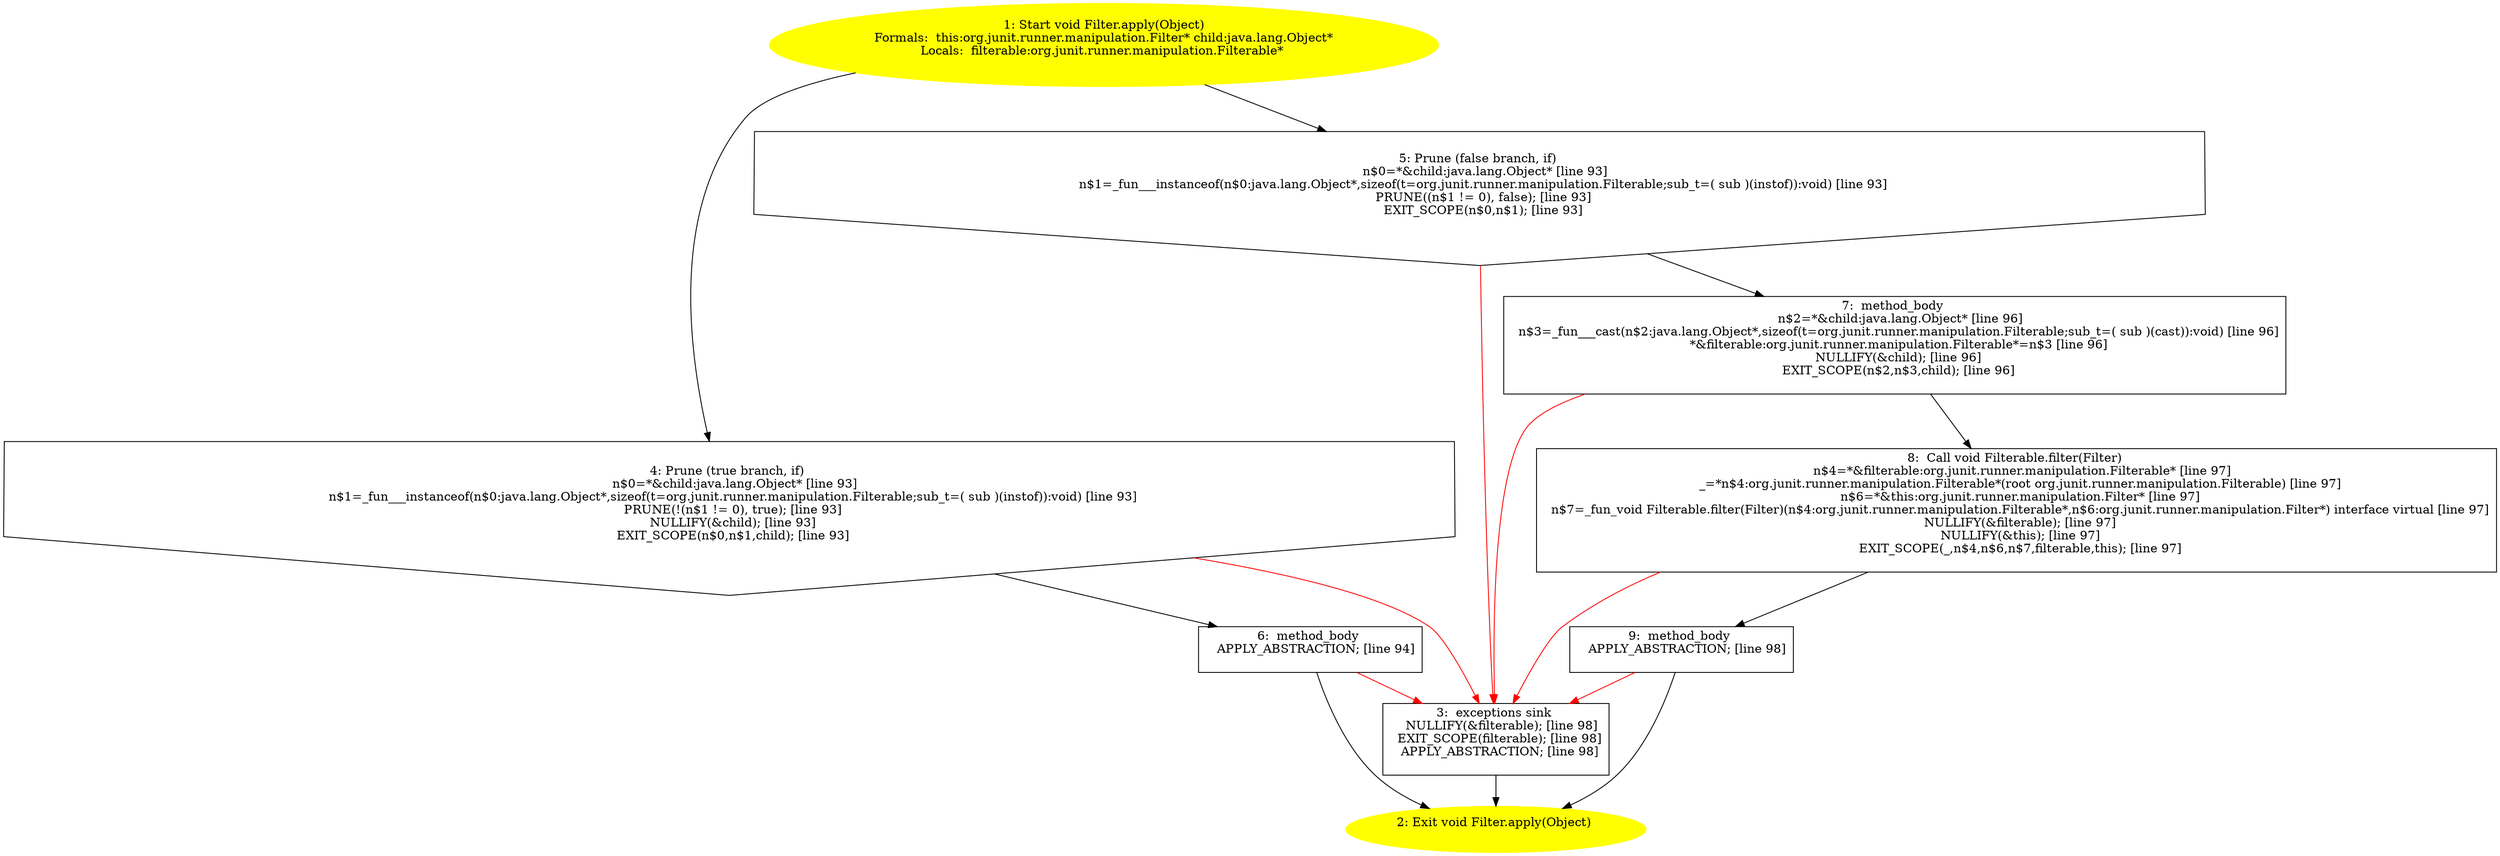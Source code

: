 /* @generated */
digraph cfg {
"org.junit.runner.manipulation.Filter.apply(java.lang.Object):void.86ac9848b82a2478f9bbf787f4c8c25f_1" [label="1: Start void Filter.apply(Object)\nFormals:  this:org.junit.runner.manipulation.Filter* child:java.lang.Object*\nLocals:  filterable:org.junit.runner.manipulation.Filterable* \n  " color=yellow style=filled]
	

	 "org.junit.runner.manipulation.Filter.apply(java.lang.Object):void.86ac9848b82a2478f9bbf787f4c8c25f_1" -> "org.junit.runner.manipulation.Filter.apply(java.lang.Object):void.86ac9848b82a2478f9bbf787f4c8c25f_4" ;
	 "org.junit.runner.manipulation.Filter.apply(java.lang.Object):void.86ac9848b82a2478f9bbf787f4c8c25f_1" -> "org.junit.runner.manipulation.Filter.apply(java.lang.Object):void.86ac9848b82a2478f9bbf787f4c8c25f_5" ;
"org.junit.runner.manipulation.Filter.apply(java.lang.Object):void.86ac9848b82a2478f9bbf787f4c8c25f_2" [label="2: Exit void Filter.apply(Object) \n  " color=yellow style=filled]
	

"org.junit.runner.manipulation.Filter.apply(java.lang.Object):void.86ac9848b82a2478f9bbf787f4c8c25f_3" [label="3:  exceptions sink \n   NULLIFY(&filterable); [line 98]\n  EXIT_SCOPE(filterable); [line 98]\n  APPLY_ABSTRACTION; [line 98]\n " shape="box"]
	

	 "org.junit.runner.manipulation.Filter.apply(java.lang.Object):void.86ac9848b82a2478f9bbf787f4c8c25f_3" -> "org.junit.runner.manipulation.Filter.apply(java.lang.Object):void.86ac9848b82a2478f9bbf787f4c8c25f_2" ;
"org.junit.runner.manipulation.Filter.apply(java.lang.Object):void.86ac9848b82a2478f9bbf787f4c8c25f_4" [label="4: Prune (true branch, if) \n   n$0=*&child:java.lang.Object* [line 93]\n  n$1=_fun___instanceof(n$0:java.lang.Object*,sizeof(t=org.junit.runner.manipulation.Filterable;sub_t=( sub )(instof)):void) [line 93]\n  PRUNE(!(n$1 != 0), true); [line 93]\n  NULLIFY(&child); [line 93]\n  EXIT_SCOPE(n$0,n$1,child); [line 93]\n " shape="invhouse"]
	

	 "org.junit.runner.manipulation.Filter.apply(java.lang.Object):void.86ac9848b82a2478f9bbf787f4c8c25f_4" -> "org.junit.runner.manipulation.Filter.apply(java.lang.Object):void.86ac9848b82a2478f9bbf787f4c8c25f_6" ;
	 "org.junit.runner.manipulation.Filter.apply(java.lang.Object):void.86ac9848b82a2478f9bbf787f4c8c25f_4" -> "org.junit.runner.manipulation.Filter.apply(java.lang.Object):void.86ac9848b82a2478f9bbf787f4c8c25f_3" [color="red" ];
"org.junit.runner.manipulation.Filter.apply(java.lang.Object):void.86ac9848b82a2478f9bbf787f4c8c25f_5" [label="5: Prune (false branch, if) \n   n$0=*&child:java.lang.Object* [line 93]\n  n$1=_fun___instanceof(n$0:java.lang.Object*,sizeof(t=org.junit.runner.manipulation.Filterable;sub_t=( sub )(instof)):void) [line 93]\n  PRUNE((n$1 != 0), false); [line 93]\n  EXIT_SCOPE(n$0,n$1); [line 93]\n " shape="invhouse"]
	

	 "org.junit.runner.manipulation.Filter.apply(java.lang.Object):void.86ac9848b82a2478f9bbf787f4c8c25f_5" -> "org.junit.runner.manipulation.Filter.apply(java.lang.Object):void.86ac9848b82a2478f9bbf787f4c8c25f_7" ;
	 "org.junit.runner.manipulation.Filter.apply(java.lang.Object):void.86ac9848b82a2478f9bbf787f4c8c25f_5" -> "org.junit.runner.manipulation.Filter.apply(java.lang.Object):void.86ac9848b82a2478f9bbf787f4c8c25f_3" [color="red" ];
"org.junit.runner.manipulation.Filter.apply(java.lang.Object):void.86ac9848b82a2478f9bbf787f4c8c25f_6" [label="6:  method_body \n   APPLY_ABSTRACTION; [line 94]\n " shape="box"]
	

	 "org.junit.runner.manipulation.Filter.apply(java.lang.Object):void.86ac9848b82a2478f9bbf787f4c8c25f_6" -> "org.junit.runner.manipulation.Filter.apply(java.lang.Object):void.86ac9848b82a2478f9bbf787f4c8c25f_2" ;
	 "org.junit.runner.manipulation.Filter.apply(java.lang.Object):void.86ac9848b82a2478f9bbf787f4c8c25f_6" -> "org.junit.runner.manipulation.Filter.apply(java.lang.Object):void.86ac9848b82a2478f9bbf787f4c8c25f_3" [color="red" ];
"org.junit.runner.manipulation.Filter.apply(java.lang.Object):void.86ac9848b82a2478f9bbf787f4c8c25f_7" [label="7:  method_body \n   n$2=*&child:java.lang.Object* [line 96]\n  n$3=_fun___cast(n$2:java.lang.Object*,sizeof(t=org.junit.runner.manipulation.Filterable;sub_t=( sub )(cast)):void) [line 96]\n  *&filterable:org.junit.runner.manipulation.Filterable*=n$3 [line 96]\n  NULLIFY(&child); [line 96]\n  EXIT_SCOPE(n$2,n$3,child); [line 96]\n " shape="box"]
	

	 "org.junit.runner.manipulation.Filter.apply(java.lang.Object):void.86ac9848b82a2478f9bbf787f4c8c25f_7" -> "org.junit.runner.manipulation.Filter.apply(java.lang.Object):void.86ac9848b82a2478f9bbf787f4c8c25f_8" ;
	 "org.junit.runner.manipulation.Filter.apply(java.lang.Object):void.86ac9848b82a2478f9bbf787f4c8c25f_7" -> "org.junit.runner.manipulation.Filter.apply(java.lang.Object):void.86ac9848b82a2478f9bbf787f4c8c25f_3" [color="red" ];
"org.junit.runner.manipulation.Filter.apply(java.lang.Object):void.86ac9848b82a2478f9bbf787f4c8c25f_8" [label="8:  Call void Filterable.filter(Filter) \n   n$4=*&filterable:org.junit.runner.manipulation.Filterable* [line 97]\n  _=*n$4:org.junit.runner.manipulation.Filterable*(root org.junit.runner.manipulation.Filterable) [line 97]\n  n$6=*&this:org.junit.runner.manipulation.Filter* [line 97]\n  n$7=_fun_void Filterable.filter(Filter)(n$4:org.junit.runner.manipulation.Filterable*,n$6:org.junit.runner.manipulation.Filter*) interface virtual [line 97]\n  NULLIFY(&filterable); [line 97]\n  NULLIFY(&this); [line 97]\n  EXIT_SCOPE(_,n$4,n$6,n$7,filterable,this); [line 97]\n " shape="box"]
	

	 "org.junit.runner.manipulation.Filter.apply(java.lang.Object):void.86ac9848b82a2478f9bbf787f4c8c25f_8" -> "org.junit.runner.manipulation.Filter.apply(java.lang.Object):void.86ac9848b82a2478f9bbf787f4c8c25f_9" ;
	 "org.junit.runner.manipulation.Filter.apply(java.lang.Object):void.86ac9848b82a2478f9bbf787f4c8c25f_8" -> "org.junit.runner.manipulation.Filter.apply(java.lang.Object):void.86ac9848b82a2478f9bbf787f4c8c25f_3" [color="red" ];
"org.junit.runner.manipulation.Filter.apply(java.lang.Object):void.86ac9848b82a2478f9bbf787f4c8c25f_9" [label="9:  method_body \n   APPLY_ABSTRACTION; [line 98]\n " shape="box"]
	

	 "org.junit.runner.manipulation.Filter.apply(java.lang.Object):void.86ac9848b82a2478f9bbf787f4c8c25f_9" -> "org.junit.runner.manipulation.Filter.apply(java.lang.Object):void.86ac9848b82a2478f9bbf787f4c8c25f_2" ;
	 "org.junit.runner.manipulation.Filter.apply(java.lang.Object):void.86ac9848b82a2478f9bbf787f4c8c25f_9" -> "org.junit.runner.manipulation.Filter.apply(java.lang.Object):void.86ac9848b82a2478f9bbf787f4c8c25f_3" [color="red" ];
}
